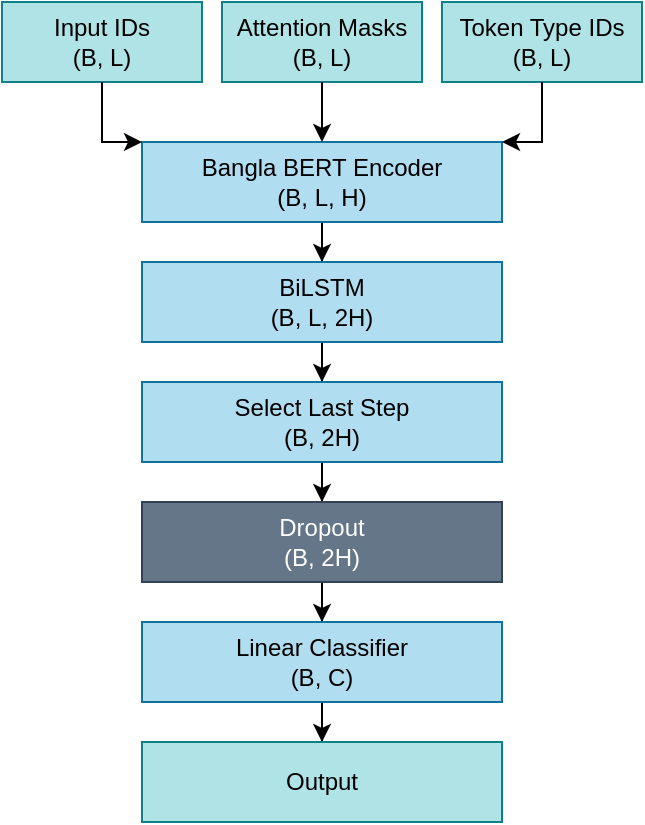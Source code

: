 <mxfile version="28.2.0">
  <diagram name="Page-1" id="Tv4S1_XMZNgIu9-9CskH">
    <mxGraphModel dx="788" dy="543" grid="1" gridSize="10" guides="1" tooltips="1" connect="1" arrows="1" fold="1" page="1" pageScale="1" pageWidth="827" pageHeight="1169" math="0" shadow="0">
      <root>
        <mxCell id="0" />
        <mxCell id="1" parent="0" />
        <mxCell id="J9J1D2orM6VpwN1BECp--1" value="Input IDs&lt;div&gt;(B, L)&lt;/div&gt;" style="rounded=0;whiteSpace=wrap;html=1;fillColor=#b0e3e6;strokeColor=#0e8088;" parent="1" vertex="1">
          <mxGeometry x="200" y="160" width="100" height="40" as="geometry" />
        </mxCell>
        <mxCell id="J9J1D2orM6VpwN1BECp--5" value="" style="edgeStyle=orthogonalEdgeStyle;rounded=0;orthogonalLoop=1;jettySize=auto;html=1;" parent="1" source="J9J1D2orM6VpwN1BECp--2" target="J9J1D2orM6VpwN1BECp--4" edge="1">
          <mxGeometry relative="1" as="geometry" />
        </mxCell>
        <mxCell id="J9J1D2orM6VpwN1BECp--2" value="Bangla BERT Encoder&lt;div&gt;(B, L, H)&lt;/div&gt;" style="rounded=0;whiteSpace=wrap;html=1;fillColor=#b1ddf0;strokeColor=#10739e;" parent="1" vertex="1">
          <mxGeometry x="270" y="230" width="180" height="40" as="geometry" />
        </mxCell>
        <mxCell id="J9J1D2orM6VpwN1BECp--7" value="" style="edgeStyle=orthogonalEdgeStyle;rounded=0;orthogonalLoop=1;jettySize=auto;html=1;" parent="1" source="J9J1D2orM6VpwN1BECp--4" target="J9J1D2orM6VpwN1BECp--6" edge="1">
          <mxGeometry relative="1" as="geometry" />
        </mxCell>
        <mxCell id="J9J1D2orM6VpwN1BECp--4" value="BiLSTM&lt;div&gt;(B, L, 2H)&lt;/div&gt;" style="rounded=0;whiteSpace=wrap;html=1;fillColor=#b1ddf0;strokeColor=#10739e;" parent="1" vertex="1">
          <mxGeometry x="270" y="290" width="180" height="40" as="geometry" />
        </mxCell>
        <mxCell id="J9J1D2orM6VpwN1BECp--9" value="" style="edgeStyle=orthogonalEdgeStyle;rounded=0;orthogonalLoop=1;jettySize=auto;html=1;" parent="1" source="J9J1D2orM6VpwN1BECp--6" target="J9J1D2orM6VpwN1BECp--8" edge="1">
          <mxGeometry relative="1" as="geometry" />
        </mxCell>
        <mxCell id="J9J1D2orM6VpwN1BECp--6" value="&lt;div&gt;Select Last Step&lt;/div&gt;&lt;div&gt;(B, 2H)&lt;/div&gt;" style="rounded=0;whiteSpace=wrap;html=1;fillColor=#b1ddf0;strokeColor=#10739e;" parent="1" vertex="1">
          <mxGeometry x="270" y="350" width="180" height="40" as="geometry" />
        </mxCell>
        <mxCell id="J9J1D2orM6VpwN1BECp--11" value="" style="edgeStyle=orthogonalEdgeStyle;rounded=0;orthogonalLoop=1;jettySize=auto;html=1;" parent="1" source="J9J1D2orM6VpwN1BECp--8" target="J9J1D2orM6VpwN1BECp--10" edge="1">
          <mxGeometry relative="1" as="geometry" />
        </mxCell>
        <mxCell id="J9J1D2orM6VpwN1BECp--8" value="&lt;div&gt;Dropout&lt;/div&gt;&lt;div&gt;(B, 2H)&lt;br&gt;&lt;/div&gt;" style="rounded=0;whiteSpace=wrap;html=1;fillColor=#647687;fontColor=#ffffff;strokeColor=#314354;" parent="1" vertex="1">
          <mxGeometry x="270" y="410" width="180" height="40" as="geometry" />
        </mxCell>
        <mxCell id="j8BIM48j5IKiGu6NqeiX-2" value="" style="edgeStyle=orthogonalEdgeStyle;rounded=0;orthogonalLoop=1;jettySize=auto;html=1;" edge="1" parent="1" source="J9J1D2orM6VpwN1BECp--10" target="j8BIM48j5IKiGu6NqeiX-1">
          <mxGeometry relative="1" as="geometry" />
        </mxCell>
        <mxCell id="J9J1D2orM6VpwN1BECp--10" value="&lt;div&gt;Linear Classifier&lt;/div&gt;&lt;div&gt;(B, C)&lt;br&gt;&lt;/div&gt;" style="rounded=0;whiteSpace=wrap;html=1;fillColor=#b1ddf0;strokeColor=#10739e;" parent="1" vertex="1">
          <mxGeometry x="270" y="470" width="180" height="40" as="geometry" />
        </mxCell>
        <mxCell id="J9J1D2orM6VpwN1BECp--12" value="Token Type IDs&lt;div&gt;(B, L)&lt;/div&gt;" style="rounded=0;whiteSpace=wrap;html=1;fillColor=#b0e3e6;strokeColor=#0e8088;" parent="1" vertex="1">
          <mxGeometry x="420" y="160" width="100" height="40" as="geometry" />
        </mxCell>
        <mxCell id="J9J1D2orM6VpwN1BECp--14" value="&lt;div&gt;Attention Masks&lt;/div&gt;&lt;div&gt;(B, L)&lt;/div&gt;" style="rounded=0;whiteSpace=wrap;html=1;fillColor=#b0e3e6;strokeColor=#0e8088;" parent="1" vertex="1">
          <mxGeometry x="310" y="160" width="100" height="40" as="geometry" />
        </mxCell>
        <mxCell id="J9J1D2orM6VpwN1BECp--16" value="" style="endArrow=classic;html=1;rounded=0;exitX=0.5;exitY=1;exitDx=0;exitDy=0;entryX=0;entryY=0;entryDx=0;entryDy=0;" parent="1" source="J9J1D2orM6VpwN1BECp--1" target="J9J1D2orM6VpwN1BECp--2" edge="1">
          <mxGeometry width="50" height="50" relative="1" as="geometry">
            <mxPoint x="390" y="360" as="sourcePoint" />
            <mxPoint x="250" y="240" as="targetPoint" />
            <Array as="points">
              <mxPoint x="250" y="230" />
            </Array>
          </mxGeometry>
        </mxCell>
        <mxCell id="J9J1D2orM6VpwN1BECp--17" value="" style="endArrow=classic;html=1;rounded=0;exitX=0.5;exitY=1;exitDx=0;exitDy=0;entryX=0.5;entryY=0;entryDx=0;entryDy=0;" parent="1" source="J9J1D2orM6VpwN1BECp--14" target="J9J1D2orM6VpwN1BECp--2" edge="1">
          <mxGeometry width="50" height="50" relative="1" as="geometry">
            <mxPoint x="390" y="360" as="sourcePoint" />
            <mxPoint x="440" y="310" as="targetPoint" />
          </mxGeometry>
        </mxCell>
        <mxCell id="J9J1D2orM6VpwN1BECp--19" value="" style="endArrow=classic;html=1;rounded=0;exitX=0.5;exitY=1;exitDx=0;exitDy=0;entryX=1;entryY=0;entryDx=0;entryDy=0;" parent="1" source="J9J1D2orM6VpwN1BECp--12" target="J9J1D2orM6VpwN1BECp--2" edge="1">
          <mxGeometry width="50" height="50" relative="1" as="geometry">
            <mxPoint x="390" y="360" as="sourcePoint" />
            <mxPoint x="440" y="310" as="targetPoint" />
            <Array as="points">
              <mxPoint x="470" y="230" />
            </Array>
          </mxGeometry>
        </mxCell>
        <mxCell id="j8BIM48j5IKiGu6NqeiX-1" value="&lt;div&gt;Output&lt;br&gt;&lt;/div&gt;" style="rounded=0;whiteSpace=wrap;html=1;fillColor=#b0e3e6;strokeColor=#0e8088;" vertex="1" parent="1">
          <mxGeometry x="270" y="530" width="180" height="40" as="geometry" />
        </mxCell>
      </root>
    </mxGraphModel>
  </diagram>
</mxfile>

